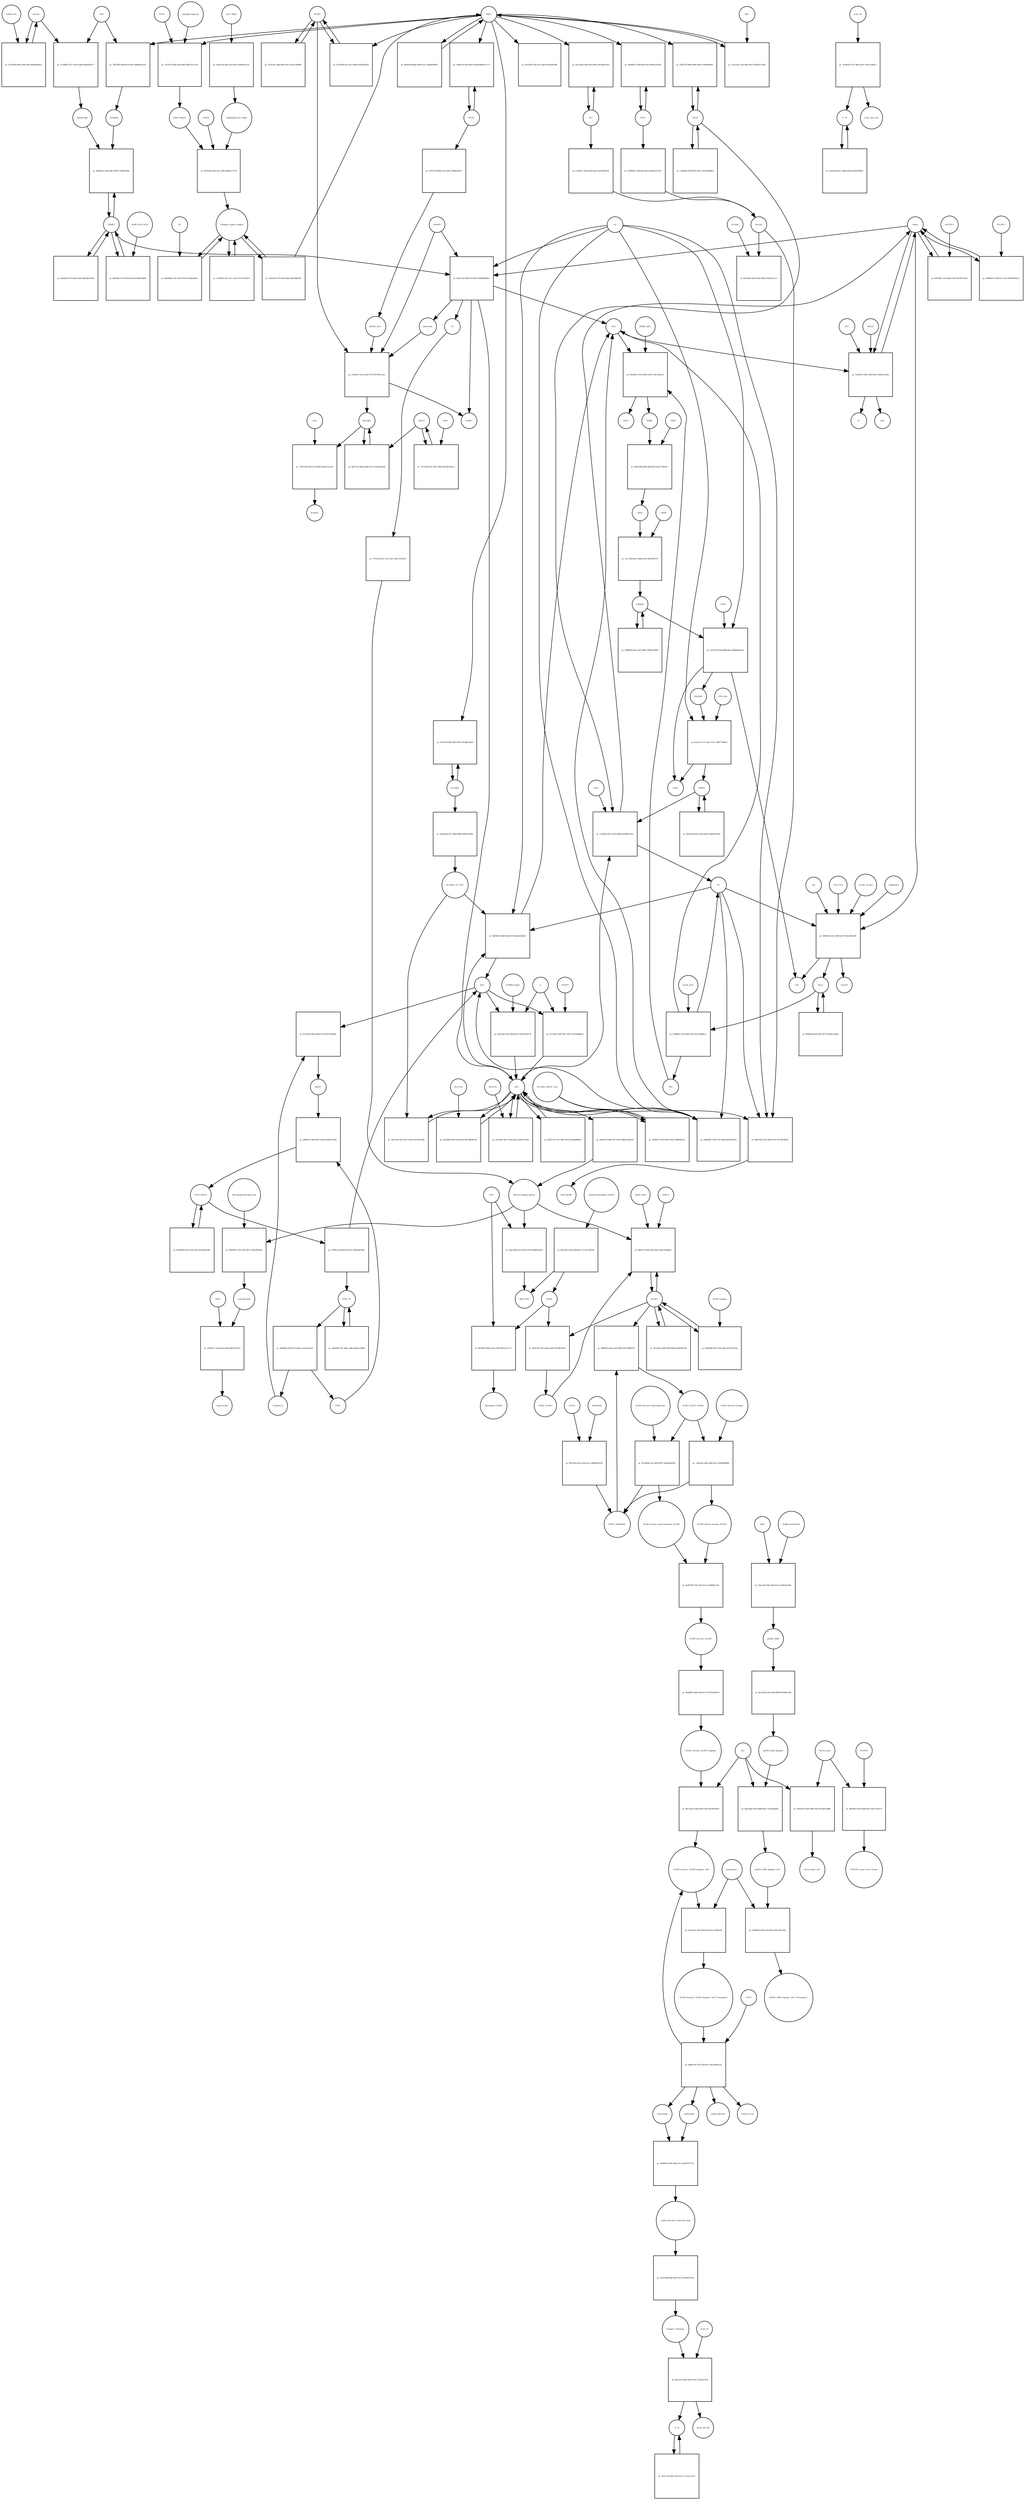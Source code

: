 strict digraph  {
Heme [annotation="urn_miriam_obo.chebi_CHEBI%3A30413", bipartite=0, cls="simple chemical", fontsize=4, label=Heme, shape=circle];
"pr_dfa53132-9266-41a9-8872-fd648bdf6421" [annotation="", bipartite=1, cls=process, fontsize=4, label="pr_dfa53132-9266-41a9-8872-fd648bdf6421", shape=square];
Biliverdin [annotation="urn_miriam_obo.chebi_CHEBI%3A17033", bipartite=0, cls="simple chemical", fontsize=4, label=Biliverdin, shape=circle];
HMOX1 [annotation=urn_miriam_uniprot_P09601, bipartite=0, cls=macromolecule, fontsize=4, label=HMOX1, shape=circle];
O2 [annotation="urn_miriam_obo.chebi_CHEBI%3A15379", bipartite=0, cls="simple chemical", fontsize=4, label=O2, shape=circle];
NADPH [annotation="urn_miriam_obo.chebi_CHEBI%3A16474", bipartite=0, cls="simple chemical", fontsize=4, label=NADPH, shape=circle];
H2O [annotation="urn_miriam_obo.chebi_CHEBI%3A15377", bipartite=0, cls="simple chemical", fontsize=4, label=H2O, shape=circle];
"Fe2+" [annotation="urn_miriam_obo.chebi_CHEBI%3A29033", bipartite=0, cls="simple chemical", fontsize=4, label="Fe2+", shape=circle];
"NADP+" [annotation="urn_miriam_obo.chebi_CHEBI%3A18009", bipartite=0, cls="simple chemical", fontsize=4, label="NADP+", shape=circle];
CO [annotation="urn_miriam_obo.chebi_CHEBI%3A17245", bipartite=0, cls="simple chemical", fontsize=4, label=CO, shape=circle];
"pr_60b7fdfe-e7e4-4bd1-9782-0b37f9125d22" [annotation="", bipartite=1, cls=process, fontsize=4, label="pr_60b7fdfe-e7e4-4bd1-9782-0b37f9125d22", shape=square];
"FLVCR1-2" [annotation=urn_miriam_uniprot_Q9Y5Y0, bipartite=0, cls=macromolecule, fontsize=4, label="FLVCR1-2", shape=circle];
"pr_c8a3afa7-b51a-42ab-9573-05578457ace5" [annotation="", bipartite=1, cls=process, fontsize=4, label="pr_c8a3afa7-b51a-42ab-9573-05578457ace5", shape=square];
Bilirubin [annotation="urn_miriam_obo.chebi_CHEBI%3A16990", bipartite=0, cls="simple chemical", fontsize=4, label=Bilirubin, shape=circle];
BLVRB [annotation=urn_miriam_uniprot_P30043, bipartite=0, cls=macromolecule, fontsize=4, label=BLVRB, shape=circle];
"BLVRA_Zn2+" [annotation="urn_miriam_obo.chebi_CHEBI%3A29805|urn_miriam_uniprot_P53004", bipartite=0, cls=complex, fontsize=4, label="BLVRA_Zn2+", shape=circle];
"pr_0b071232-00ba-40d9-8713-254e36cdd1f6" [annotation="", bipartite=1, cls=process, fontsize=4, label="pr_0b071232-00ba-40d9-8713-254e36cdd1f6", shape=square];
ABCC1 [annotation=urn_miriam_uniprot_P02768, bipartite=0, cls=macromolecule, fontsize=4, label=ABCC1, shape=circle];
"pr_73e877dd-5b14-4116-88f6-aa8a472cca2b" [annotation="", bipartite=1, cls=process, fontsize=4, label="pr_73e877dd-5b14-4116-88f6-aa8a472cca2b", shape=square];
ALB [annotation=urn_miriam_uniprot_P02768, bipartite=0, cls=macromolecule, fontsize=4, label=ALB, shape=circle];
"ALB/BIL" [annotation="urn_miriam_uniprot_P02768|urn_miriam_obo.chebi_CHEBI%3A16990", bipartite=0, cls=complex, fontsize=4, label="ALB/BIL", shape=circle];
NRF2 [annotation="", bipartite=0, cls=macromolecule, fontsize=4, label=NRF2, shape=circle];
"pr_706378f5-845d-4a7e-96cf-45998a224c87" [annotation="", bipartite=1, cls=process, fontsize=4, label="pr_706378f5-845d-4a7e-96cf-45998a224c87", shape=square];
MAF [annotation=urn_miriam_uniprot_O75444, bipartite=0, cls=macromolecule, fontsize=4, label=MAF, shape=circle];
"Nrf2/Maf" [annotation="", bipartite=0, cls=complex, fontsize=4, label="Nrf2/Maf", shape=circle];
"pr_53740462-3377-4333-b1db-63d5e8ed27c7" [annotation="", bipartite=1, cls=process, fontsize=4, label="pr_53740462-3377-4333-b1db-63d5e8ed27c7", shape=square];
BACH1 [annotation=urn_miriam_uniprot_O14867, bipartite=0, cls=macromolecule, fontsize=4, label=BACH1, shape=circle];
"BACH1/Maf" [annotation="", bipartite=0, cls=complex, fontsize=4, label="BACH1/Maf", shape=circle];
"pr_5ac976bb-b0b5-4409-929b-4fdefd6de4e5" [annotation="", bipartite=1, cls=process, fontsize=4, label="pr_5ac976bb-b0b5-4409-929b-4fdefd6de4e5", shape=square];
"miRNA-155" [annotation=urn_miriam_ncbigene_406947, bipartite=0, cls="nucleic acid feature", fontsize=4, label="miRNA-155", shape=circle];
"pr_944844cb-15d4-49bc-99d9-77649fdc3f66" [annotation="", bipartite=1, cls=process, fontsize=4, label="pr_944844cb-15d4-49bc-99d9-77649fdc3f66", shape=square];
PRIN9 [annotation="urn_miriam_obo.chebi_CHEBI%3A15430", bipartite=0, cls="simple chemical", fontsize=4, label=PRIN9, shape=circle];
"pr_cc406182-8a72-4019-809d-4e1fb061331b" [annotation="", bipartite=1, cls=process, fontsize=4, label="pr_cc406182-8a72-4019-809d-4e1fb061331b", shape=square];
FECH [annotation=urn_miriam_uniprot_P22830, bipartite=0, cls=macromolecule, fontsize=4, label=FECH, shape=circle];
"Pb2+" [annotation="urn_miriam_obo.chebi_CHEBI%3A27889", bipartite=0, cls="simple chemical", fontsize=4, label="Pb2+", shape=circle];
"H+" [annotation="urn_miriam_obo.chebi_CHEBI%3A15378", bipartite=0, cls="simple chemical", fontsize=4, label="H+", shape=circle];
"SUCC-CoA" [annotation="urn_miriam_obo.chebi_CHEBI%3A57292", bipartite=0, cls="simple chemical", fontsize=4, label="SUCC-CoA", shape=circle];
"pr_fd6b552b-5cdc-4820-ba74-059a1d6b109c" [annotation="", bipartite=1, cls=process, fontsize=4, label="pr_fd6b552b-5cdc-4820-ba74-059a1d6b109c", shape=square];
dALA [annotation="urn_miriam_obo.chebi_CHEBI%3A356416", bipartite=0, cls="simple chemical", fontsize=4, label=dALA, shape=circle];
ALAS1_ALAS2 [annotation="urn_miriam_uniprot_P13196|urn_miriam_uniprot_P22557", bipartite=0, cls=complex, fontsize=4, label=ALAS1_ALAS2, shape=circle];
Panhematin [annotation="urn_miriam_obo.chebi_CHEBI%3A50385", bipartite=0, cls="simple chemical", fontsize=4, label=Panhematin, shape=circle];
Gly [annotation="urn_miriam_obo.chebi_CHEBI%3A57305", bipartite=0, cls="simple chemical", fontsize=4, label=Gly, shape=circle];
"CoA-SH" [annotation="urn_miriam_obo.chebi_CHEBI%3A15346", bipartite=0, cls="simple chemical", fontsize=4, label="CoA-SH", shape=circle];
CO2 [annotation="urn_miriam_obo.chebi_CHEBI%3A16526", bipartite=0, cls="simple chemical", fontsize=4, label=CO2, shape=circle];
"pr_1af74253-9f6a-4d2d-8df3-d9da7357c326" [annotation="", bipartite=1, cls=process, fontsize=4, label="pr_1af74253-9f6a-4d2d-8df3-d9da7357c326", shape=square];
KEAP1 [annotation=urn_miriam_uniprot_Q14145, bipartite=0, cls=macromolecule, fontsize=4, label=KEAP1, shape=circle];
NRF2_KEAP1 [annotation="urn_miriam_uniprot_Q14145|urn_miriam_uniprot_Q16236", bipartite=0, cls=complex, fontsize=4, label=NRF2_KEAP1, shape=circle];
"Dimethly fumarate" [annotation="urn_miriam_obo.chebi_CHEBI%3A76004", bipartite=0, cls="simple chemical", fontsize=4, label="Dimethly fumarate", shape=circle];
"Ubiquitin Ligase Complex" [annotation="urn_miriam_uniprot_Q14145|urn_miriam_uniprot_Q15843|urn_miriam_uniprot_Q13618|urn_miriam_uniprot_P62877|urn_miriam_uniprot_Q16236|urn_miriam_uniprot_P0CG48|urn_miriam_pubmed_19940261|urn_miriam_interpro_IPR000608", bipartite=0, cls=complex, fontsize=4, label="Ubiquitin Ligase Complex", shape=circle];
"pr_ccf6d325-cd71-42c1-abc6-9775c615927e" [annotation="", bipartite=1, cls=process, fontsize=4, label="pr_ccf6d325-cd71-42c1-abc6-9775c615927e", shape=square];
"pr_014883a5-a3f2-4882-915e-dc67cbd641ce" [annotation="", bipartite=1, cls=process, fontsize=4, label="pr_014883a5-a3f2-4882-915e-dc67cbd641ce", shape=square];
PBG [annotation="urn_miriam_obo.chebi_CHEBI%3A58126", bipartite=0, cls="simple chemical", fontsize=4, label=PBG, shape=circle];
"ALAD_Zn2+" [annotation="urn_miriam_uniprot_P13716|urn_miriam_obo.chebi_CHEBI%3A29105", bipartite=0, cls=complex, fontsize=4, label="ALAD_Zn2+", shape=circle];
"pr_65659ae3-c5e2-4003-8c98-c1fbc358ac3e" [annotation="", bipartite=1, cls=process, fontsize=4, label="pr_65659ae3-c5e2-4003-8c98-c1fbc358ac3e", shape=square];
HMBL [annotation="urn_miriam_obo.chebi_CHEBI%3A57845", bipartite=0, cls="simple chemical", fontsize=4, label=HMBL, shape=circle];
HMBS_DIPY [annotation="urn_miriam_obo.chebi_CHEBI%3A36319|urn_miriam_uniprot_P08397", bipartite=0, cls=complex, fontsize=4, label=HMBS_DIPY, shape=circle];
"NH4+" [annotation="urn_miriam_obo.chebi_CHEBI%3A28938", bipartite=0, cls="simple chemical", fontsize=4, label="NH4+", shape=circle];
"pr_d385a394-dd9a-480d-bef0-a5b7770922a7" [annotation="", bipartite=1, cls=process, fontsize=4, label="pr_d385a394-dd9a-480d-bef0-a5b7770922a7", shape=square];
URO3 [annotation="urn_miriam_obo.chebi_CHEBI%3A15437", bipartite=0, cls="simple chemical", fontsize=4, label=URO3, shape=circle];
UROS [annotation=urn_miriam_uniprot_P10746, bipartite=0, cls=macromolecule, fontsize=4, label=UROS, shape=circle];
"pr_eecc252b-68c1-40bf-ae34-59af2f3d9733" [annotation="", bipartite=1, cls=process, fontsize=4, label="pr_eecc252b-68c1-40bf-ae34-59af2f3d9733", shape=square];
COPRO3 [annotation="urn_miriam_obo.chebi_CHEBI%3A15439", bipartite=0, cls="simple chemical", fontsize=4, label=COPRO3, shape=circle];
UROD [annotation=urn_miriam_uniprot_P06132, bipartite=0, cls=macromolecule, fontsize=4, label=UROD, shape=circle];
"pr_a523237b-485b-489f-a8ca-a6948362ee70" [annotation="", bipartite=1, cls=process, fontsize=4, label="pr_a523237b-485b-489f-a8ca-a6948362ee70", shape=square];
PPGEN9 [annotation="urn_miriam_obo.chebi_CHEBI%3A15435", bipartite=0, cls="simple chemical", fontsize=4, label=PPGEN9, shape=circle];
CPOX [annotation=urn_miriam_uniprot_P36551, bipartite=0, cls=macromolecule, fontsize=4, label=CPOX, shape=circle];
H2O2 [annotation="urn_miriam_obo.chebi_CHEBI%3A16240", bipartite=0, cls="simple chemical", fontsize=4, label=H2O2, shape=circle];
"pr_9ca5ae7f-1713-4ac7-b7cc-5f6f77169dc2" [annotation="", bipartite=1, cls=process, fontsize=4, label="pr_9ca5ae7f-1713-4ac7-b7cc-5f6f77169dc2", shape=square];
PPO_FAD [annotation="urn_miriam_obo.chebi_CHEBI%3A16238|urn_miriam_uniprot_P50336", bipartite=0, cls=complex, fontsize=4, label=PPO_FAD, shape=circle];
"pr_84626c9d-b04e-4a8f-9c52-c5dadb934462" [annotation="", bipartite=1, cls=process, fontsize=4, label="pr_84626c9d-b04e-4a8f-9c52-c5dadb934462", shape=square];
"pr_0f206438-a85f-4d1a-8f37-816d4c5e290a" [annotation="", bipartite=1, cls="uncertain process", fontsize=4, label="pr_0f206438-a85f-4d1a-8f37-816d4c5e290a", shape=square];
"pr_7d090b30-e0a7-4dcf-b881-c9dfb5510684" [annotation="", bipartite=1, cls="uncertain process", fontsize=4, label="pr_7d090b30-e0a7-4dcf-b881-c9dfb5510684", shape=square];
"pr_e6a974a0-62a2-4a23-b992-55eb4274d79a" [annotation="", bipartite=1, cls="uncertain process", fontsize=4, label="pr_e6a974a0-62a2-4a23-b992-55eb4274d79a", shape=square];
"Poly-unsaturated fatty acid" [annotation="urn_miriam_obo.chebi_CHEBI%3A26208", bipartite=0, cls="simple chemical", fontsize=4, label="Poly-unsaturated fatty acid", shape=circle];
"pr_04d39f58-7226-4316-9f67-ca81c804e004" [annotation="", bipartite=1, cls=process, fontsize=4, label="pr_04d39f58-7226-4316-9f67-ca81c804e004", shape=square];
"Lipid Peroxide" [annotation="urn_miriam_obo.chebi_CHEBI%3A61051", bipartite=0, cls="simple chemical", fontsize=4, label="Lipid Peroxide", shape=circle];
"Reactive Oxygen Species" [annotation="urn_miriam_obo.chebi_CHEBI%3A26523", bipartite=0, cls="simple chemical", fontsize=4, label="Reactive Oxygen Species", shape=circle];
"pr_b0b9122d-1422-463f-91d7-0373a915b453" [annotation="", bipartite=1, cls=process, fontsize=4, label="pr_b0b9122d-1422-463f-91d7-0373a915b453", shape=square];
"Fe(3+)O(OH)" [annotation="urn_miriam_obo.chebi_CHEBI%3A78619", bipartite=0, cls="simple chemical", fontsize=4, label="Fe(3+)O(OH)", shape=circle];
Ferritin [annotation=urn_miriam_uniprot_P02794, bipartite=0, cls=complex, fontsize=4, label=Ferritin, shape=circle];
"pr_78a1f18f-cb47-4a51-ae4d-c4cbc059c46b" [annotation="", bipartite=1, cls=process, fontsize=4, label="pr_78a1f18f-cb47-4a51-ae4d-c4cbc059c46b", shape=square];
"SLC40A1_CP_Cu2+" [annotation="urn_miriam_uniprot_P00450|urn_miriam_uniprot_Q9NP59|urn_miriam_obo.chebi_CHEBI%3A29036", bipartite=0, cls=complex, fontsize=4, label="SLC40A1_CP_Cu2+", shape=circle];
"pr_50e0b391-4dbd-44a4-807b-6da3a04afd5e" [annotation="", bipartite=1, cls=process, fontsize=4, label="pr_50e0b391-4dbd-44a4-807b-6da3a04afd5e", shape=square];
"Fe3+" [annotation="urn_miriam_obo.chebi_CHEBI%3A29034", bipartite=0, cls="simple chemical", fontsize=4, label="Fe3+", shape=circle];
SLC40A1 [annotation=urn_miriam_ncbigene_30061, bipartite=0, cls="nucleic acid feature", fontsize=4, label=SLC40A1, shape=circle];
"pr_556193a0-f0d5-4f95-9993-30c86b110fa4" [annotation="", bipartite=1, cls=process, fontsize=4, label="pr_556193a0-f0d5-4f95-9993-30c86b110fa4", shape=square];
FTH1 [annotation=urn_miriam_ncbigene_2495, bipartite=0, cls="nucleic acid feature", fontsize=4, label=FTH1, shape=circle];
"pr_e6d5b835-15fb-4e9b-99c2-ef6dc47603bc" [annotation="", bipartite=1, cls=process, fontsize=4, label="pr_e6d5b835-15fb-4e9b-99c2-ef6dc47603bc", shape=square];
FTL [annotation=urn_miriam_ncbigene_2512, bipartite=0, cls="nucleic acid feature", fontsize=4, label=FTL, shape=circle];
"pr_d1ca10a6-c646-4b2a-893b-56ceb4f530c0" [annotation="", bipartite=1, cls=process, fontsize=4, label="pr_d1ca10a6-c646-4b2a-893b-56ceb4f530c0", shape=square];
"pr_a559fdab-718d-4a22-8833-39e63cbc7543" [annotation="", bipartite=1, cls=process, fontsize=4, label="pr_a559fdab-718d-4a22-8833-39e63cbc7543", shape=square];
"pr_6c256ac7-4eb3-4ee9-aae9-43d736f4e182" [annotation="", bipartite=1, cls=process, fontsize=4, label="pr_6c256ac7-4eb3-4ee9-aae9-43d736f4e182", shape=square];
"pr_c9b73703-9be6-498f-856d-7e19df18b492" [annotation="", bipartite=1, cls=process, fontsize=4, label="pr_c9b73703-9be6-498f-856d-7e19df18b492", shape=square];
"pr_c53b5b4c-f009-4076-8e21-5439c46b8463" [annotation="", bipartite=1, cls=process, fontsize=4, label="pr_c53b5b4c-f009-4076-8e21-5439c46b8463", shape=square];
"pr_53a4d1d0-2176-4a0e-92b7-64bd2b15e616" [annotation="", bipartite=1, cls=process, fontsize=4, label="pr_53a4d1d0-2176-4a0e-92b7-64bd2b15e616", shape=square];
BLVRA [annotation=urn_miriam_ncbigene_644, bipartite=0, cls="nucleic acid feature", fontsize=4, label=BLVRA, shape=circle];
"pr_1b60ee7a-6ac9-4873-916b-fdf68eeca771" [annotation="", bipartite=1, cls=process, fontsize=4, label="pr_1b60ee7a-6ac9-4873-916b-fdf68eeca771", shape=square];
"pr_437a092f-012f-4ac2-b6ff-51d935f24ef4" [annotation="", bipartite=1, cls=process, fontsize=4, label="pr_437a092f-012f-4ac2-b6ff-51d935f24ef4", shape=square];
"pr_7f55c343-126b-49be-81ec-8ce011682f68" [annotation="", bipartite=1, cls=process, fontsize=4, label="pr_7f55c343-126b-49be-81ec-8ce011682f68", shape=square];
"pr_037f37d3-6084-415a-980f-233883584f7e" [annotation="", bipartite=1, cls=process, fontsize=4, label="pr_037f37d3-6084-415a-980f-233883584f7e", shape=square];
"pr_aade028b-3227-4bbd-9f88-226fa0c82595" [annotation="", bipartite=1, cls=process, fontsize=4, label="pr_aade028b-3227-4bbd-9f88-226fa0c82595", shape=square];
"pr_b21d02de-428e-41da-8685-421fdac8cc7e" [annotation="", bipartite=1, cls=process, fontsize=4, label="pr_b21d02de-428e-41da-8685-421fdac8cc7e", shape=square];
NCOA4 [annotation=urn_miriam_uniprot_Q13772, bipartite=0, cls=macromolecule, fontsize=4, label=NCOA4, shape=circle];
"pr_a03c36a1-9814-4b29-ba57-8a3155f16c75" [annotation="", bipartite=1, cls=process, fontsize=4, label="pr_a03c36a1-9814-4b29-ba57-8a3155f16c75", shape=square];
CYBRD1_Heme [annotation="urn_miriam_uniprot_Q53TN4|urn_miriam_obo.chebi_CHEBI%3A30413", bipartite=0, cls=complex, fontsize=4, label=CYBRD1_Heme, shape=circle];
"e-" [annotation="urn_miriam_obo.chebi_CHEBI%3A10545", bipartite=0, cls="simple chemical", fontsize=4, label="e-", shape=circle];
"pr_29c82666-2b03-4c68-aaeb-80c3f8a46c84" [annotation="", bipartite=1, cls=process, fontsize=4, label="pr_29c82666-2b03-4c68-aaeb-80c3f8a46c84", shape=square];
SLC11A2 [annotation=urn_miriam_uniprot_P49281, bipartite=0, cls=macromolecule, fontsize=4, label=SLC11A2, shape=circle];
"pr_2f1d91c1-2c9d-46a4-a0d8-3841f31f34a5" [annotation="", bipartite=1, cls=process, fontsize=4, label="pr_2f1d91c1-2c9d-46a4-a0d8-3841f31f34a5", shape=square];
"Lipid alcohol" [annotation="urn_miriam_obo.chebi_CHEBI%3A24026", bipartite=0, cls="simple chemical", fontsize=4, label="Lipid alcohol", shape=circle];
GPX4 [annotation=urn_miriam_uniprot_P36969, bipartite=0, cls=macromolecule, fontsize=4, label=GPX4, shape=circle];
"pr_60504b12-f119-4f19-ae54-d110d4ae8459" [annotation="", bipartite=1, cls=process, fontsize=4, label="pr_60504b12-f119-4f19-ae54-d110d4ae8459", shape=square];
"SARS-CoV-2 Orf3a" [annotation="urn_miriam_uniprot_P0DTC3|urn_miriam_taxonomy_2697049", bipartite=0, cls=macromolecule, fontsize=4, label="SARS-CoV-2 Orf3a", shape=circle];
"pr_0eb40778-f49d-4977-ba67-88dec035d439" [annotation="", bipartite=1, cls=process, fontsize=4, label="pr_0eb40778-f49d-4977-ba67-88dec035d439", shape=square];
"pr_1f371d58-a927-46c7-9842-0aa34634e5a2" [annotation="", bipartite=1, cls=process, fontsize=4, label="pr_1f371d58-a927-46c7-9842-0aa34634e5a2", shape=square];
Orf9c [annotation=urn_miriam_taxonomy_2697049, bipartite=0, cls=macromolecule, fontsize=4, label=Orf9c, shape=circle];
CUL3_RBX1 [annotation="urn_miriam_uniprot_Q13618|urn_miriam_uniprot_P62877", bipartite=0, cls=complex, fontsize=4, label=CUL3_RBX1, shape=circle];
"pr_aab471a0-ebec-401f-8c81-a0b061ea31fc" [annotation="", bipartite=1, cls=process, fontsize=4, label="pr_aab471a0-ebec-401f-8c81-a0b061ea31fc", shape=square];
"Neddylated CUL3_RBX1" [annotation="urn_miriam_uniprot_Q15843|urn_miriam_uniprot_Q13618|urn_miriam_uniprot_P62877", bipartite=0, cls=complex, fontsize=4, label="Neddylated CUL3_RBX1", shape=circle];
"pr_9cf3cfdf-573f-43e1-abd0-361d4e8c4fbf" [annotation="", bipartite=1, cls=process, fontsize=4, label="pr_9cf3cfdf-573f-43e1-abd0-361d4e8c4fbf", shape=square];
"pr_d2430364-3433-4fc2-aff6-3b9de2377a1f" [annotation="", bipartite=1, cls=process, fontsize=4, label="pr_d2430364-3433-4fc2-aff6-3b9de2377a1f", shape=square];
CAND1 [annotation=urn_miriam_uniprot_Q86VP6, bipartite=0, cls=macromolecule, fontsize=4, label=CAND1, shape=circle];
E2 [annotation=urn_miriam_interpro_IPR000608, bipartite=0, cls=macromolecule, fontsize=4, label=E2, shape=circle];
"pr_4d14b6da-c43c-41ff-9756-a73cddade4ee" [annotation="", bipartite=1, cls=process, fontsize=4, label="pr_4d14b6da-c43c-41ff-9756-a73cddade4ee", shape=square];
"pr_c03c55ac-323e-4647-b4c2-9f6ad8713266" [annotation="", bipartite=1, cls=process, fontsize=4, label="pr_c03c55ac-323e-4647-b4c2-9f6ad8713266", shape=square];
PKC [annotation="urn_miriam_pubmed_12198130|urn_miriam_interpro_IPR012233", bipartite=0, cls=macromolecule, fontsize=4, label=PKC, shape=circle];
"pr_289be40c-5199-4e7c-8c8c-ff492e9042c2" [annotation="", bipartite=1, cls=process, fontsize=4, label="pr_289be40c-5199-4e7c-8c8c-ff492e9042c2", shape=square];
"FLVCR1-1" [annotation=urn_miriam_uniprot_Q9Y5Y0, bipartite=0, cls=macromolecule, fontsize=4, label="FLVCR1-1", shape=circle];
"pr_3c06d17a-2f8c-4560-96a2-54fde52c04e4" [annotation="", bipartite=1, cls=process, fontsize=4, label="pr_3c06d17a-2f8c-4560-96a2-54fde52c04e4", shape=square];
ABCG2 [annotation=urn_miriam_uniprot_Q9UNQ0, bipartite=0, cls="macromolecule multimer", fontsize=4, label=ABCG2, shape=circle];
ATP [annotation="urn_miriam_obo.chebi_CHEBI%3A30616", bipartite=0, cls="simple chemical", fontsize=4, label=ATP, shape=circle];
Pi [annotation="urn_miriam_obo.chebi_CHEBI%3A18367", bipartite=0, cls="simple chemical", fontsize=4, label=Pi, shape=circle];
ADP [annotation="urn_miriam_obo.chebi_CHEBI%3A456216", bipartite=0, cls="simple chemical", fontsize=4, label=ADP, shape=circle];
"pr_23391f27-54c8-4189-b350-a3088fb6e221" [annotation="", bipartite=1, cls=process, fontsize=4, label="pr_23391f27-54c8-4189-b350-a3088fb6e221", shape=square];
"SLC40A1_HEPH_Cu2+" [annotation="urn_miriam_uniprot_Q9BQS7|urn_miriam_uniprot_Q9NP59|urn_miriam_obo.chebi_CHEBI%3A28694", bipartite=0, cls=complex, fontsize=4, label="SLC40A1_HEPH_Cu2+", shape=circle];
"pr_95d66a8f-7104-473a-a28b-ebdfcff42933" [annotation="", bipartite=1, cls=process, fontsize=4, label="pr_95d66a8f-7104-473a-a28b-ebdfcff42933", shape=square];
"pr_91e12801-9dc0-4658-a574-0813749fa481" [annotation="", bipartite=1, cls=process, fontsize=4, label="pr_91e12801-9dc0-4658-a574-0813749fa481", shape=square];
Transferrin [annotation=urn_miriam_uniprot_P02787, bipartite=0, cls=macromolecule, fontsize=4, label=Transferrin, shape=circle];
holoTF [annotation="urn_miriam_uniprot_P02787|urn_miriam_obo.chebi_CHEBI%3A29034", bipartite=0, cls=complex, fontsize=4, label=holoTF, shape=circle];
TFRC [annotation=urn_miriam_uniprot_P02786, bipartite=0, cls="macromolecule multimer", fontsize=4, label=TFRC, shape=circle];
"pr_a9b90ece-9646-4597-b814-b1de0f179260" [annotation="", bipartite=1, cls=process, fontsize=4, label="pr_a9b90ece-9646-4597-b814-b1de0f179260", shape=square];
TFRC_holoTF [annotation="urn_miriam_uniprot_P02787|urn_miriam_obo.chebi_CHEBI%3A29034|urn_miriam_uniprot_P02786", bipartite=0, cls=complex, fontsize=4, label=TFRC_holoTF, shape=circle];
"pr_99a4490a-ba19-47a4-a361-44259da228fc" [annotation="", bipartite=1, cls=process, fontsize=4, label="pr_99a4490a-ba19-47a4-a361-44259da228fc", shape=square];
"pr_27dd5ccd-85bd-4f14-8c45-34b6cd07f40c" [annotation="", bipartite=1, cls=process, fontsize=4, label="pr_27dd5ccd-85bd-4f14-8c45-34b6cd07f40c", shape=square];
TFRC_TF [annotation="urn_miriam_uniprot_P02787|urn_miriam_uniprot_P02786", bipartite=0, cls=complex, fontsize=4, label=TFRC_TF, shape=circle];
"pr_3172a431-b4b7-4417-a911-b7435d08d65c" [annotation="", bipartite=1, cls=process, fontsize=4, label="pr_3172a431-b4b7-4417-a911-b7435d08d65c", shape=square];
STEAP3 [annotation=urn_miriam_uniprot_Q658P3, bipartite=0, cls=macromolecule, fontsize=4, label=STEAP3, shape=circle];
"pr_63e3299c-8f1c-47ab-a20a-a24e6271b53f" [annotation="", bipartite=1, cls=process, fontsize=4, label="pr_63e3299c-8f1c-47ab-a20a-a24e6271b53f", shape=square];
MCOLN1 [annotation=urn_miriam_uniprot_Q9GZU1, bipartite=0, cls=macromolecule, fontsize=4, label=MCOLN1, shape=circle];
"pr_b5827c28-7ce9-4687-9c64-221f0bd6980e" [annotation="", bipartite=1, cls=process, fontsize=4, label="pr_b5827c28-7ce9-4687-9c64-221f0bd6980e", shape=square];
"pr_c89aff06-510c-408c-a0df-e84daa5786bb" [annotation="", bipartite=1, cls=process, fontsize=4, label="pr_c89aff06-510c-408c-a0df-e84daa5786bb", shape=square];
"pr_da0fd265-5940-41c9-b82a-a1cbe3a5c3fe" [annotation="", bipartite=1, cls=process, fontsize=4, label="pr_da0fd265-5940-41c9-b82a-a1cbe3a5c3fe", shape=square];
"pr_c9f532e4-cf75-4be3-98a6-a60339dcfff7" [annotation="", bipartite=1, cls=process, fontsize=4, label="pr_c9f532e4-cf75-4be3-98a6-a60339dcfff7", shape=square];
"Oxidized thioredoxin_TXNIP" [annotation="urn_miriam_uniprot_P10599|urn_miriam_uniprot_Q9H3M7", bipartite=0, cls=complex, fontsize=4, label="Oxidized thioredoxin_TXNIP", shape=circle];
"pr_f81a2b51-fa95-4e6d-bbc2-1cc0e7356529" [annotation="", bipartite=1, cls=process, fontsize=4, label="pr_f81a2b51-fa95-4e6d-bbc2-1cc0e7356529", shape=square];
TXNIP [annotation=urn_miriam_uniprot_Q9H3M7, bipartite=0, cls=macromolecule, fontsize=4, label=TXNIP, shape=circle];
"2xHC-TXN" [annotation=urn_miriam_uniprot_P10599, bipartite=0, cls=macromolecule, fontsize=4, label="2xHC-TXN", shape=circle];
NLRP3 [annotation=urn_miriam_uniprot_Q96P20, bipartite=0, cls=macromolecule, fontsize=4, label=NLRP3, shape=circle];
"pr_d23bbfdb-f22f-4156-b1bb-cf51937d33ab" [annotation="", bipartite=1, cls=process, fontsize=4, label="pr_d23bbfdb-f22f-4156-b1bb-cf51937d33ab", shape=square];
"Nf-KB Complex" [annotation="urn_miriam_uniprot_P19838|urn_miriam_uniprot_Q04206|urn_miriam_uniprot_Q00653", bipartite=0, cls=complex, fontsize=4, label="Nf-KB Complex", shape=circle];
"pr_3a522bcb-5440-4549-8d48-9a2f8f3db746" [annotation="", bipartite=1, cls=process, fontsize=4, label="pr_3a522bcb-5440-4549-8d48-9a2f8f3db746", shape=square];
TXN [annotation=urn_miriam_uniprot_P10599, bipartite=0, cls=macromolecule, fontsize=4, label=TXN, shape=circle];
"pr_ebee106b-3eca-44c4-a78f-47dd6d5921fb" [annotation="", bipartite=1, cls=process, fontsize=4, label="pr_ebee106b-3eca-44c4-a78f-47dd6d5921fb", shape=square];
"pr_db363f30-d85a-416a-9704-99f23cac1cc7" [annotation="", bipartite=1, cls=process, fontsize=4, label="pr_db363f30-d85a-416a-9704-99f23cac1cc7", shape=square];
Thioredoxin_TXNIP [annotation="urn_miriam_uniprot_P10599|urn_miriam_uniprot_Q9H3M7", bipartite=0, cls=complex, fontsize=4, label=Thioredoxin_TXNIP, shape=circle];
HSP90AB1 [annotation=urn_miriam_uniprot_P08238, bipartite=0, cls=macromolecule, fontsize=4, label=HSP90AB1, shape=circle];
"pr_8f5516eb-3a55-4e2e-bca1-5b860f97ac90" [annotation="", bipartite=1, cls=process, fontsize=4, label="pr_8f5516eb-3a55-4e2e-bca1-5b860f97ac90", shape=square];
SUGT1 [annotation=urn_miriam_uniprot_Q9Y2Z0, bipartite=0, cls=macromolecule, fontsize=4, label=SUGT1, shape=circle];
SUGT1_HSP90AB1 [annotation="urn_miriam_uniprot_P08238|urn_miriam_uniprot_Q9Y2Z0", bipartite=0, cls=complex, fontsize=4, label=SUGT1_HSP90AB1, shape=circle];
"pr_9d60821a-88a1-4a29-948f-56c4708d035d" [annotation="", bipartite=1, cls=process, fontsize=4, label="pr_9d60821a-88a1-4a29-948f-56c4708d035d", shape=square];
NLRP3_SUGT1_HSP90 [annotation="urn_miriam_uniprot_P08238|urn_miriam_uniprot_Q96P20|urn_miriam_uniprot_Q9Y2Z0", bipartite=0, cls=complex, fontsize=4, label=NLRP3_SUGT1_HSP90, shape=circle];
"pr_b592c2af-3013-4445-ba40-3f1e66670e33" [annotation="", bipartite=1, cls=process, fontsize=4, label="pr_b592c2af-3013-4445-ba40-3f1e66670e33", shape=square];
TXNIP_NLRP3 [annotation="urn_miriam_uniprot_Q9H3M7|urn_miriam_uniprot_Q96P20", bipartite=0, cls=complex, fontsize=4, label=TXNIP_NLRP3, shape=circle];
"NLRP3 Elicitor Proteins" [annotation="urn_miriam_uniprot_P05067|urn_miriam_uniprot_P09616", bipartite=0, cls=macromolecule, fontsize=4, label="NLRP3 Elicitor Proteins", shape=circle];
"pr_c0a425b1-d4b2-4bd6-b3c3-1495f8b868f6" [annotation="", bipartite=1, cls=process, fontsize=4, label="pr_c0a425b1-d4b2-4bd6-b3c3-1495f8b868f6", shape=square];
"NLRP3 elicitor proteins_NLRP3" [annotation="urn_miriam_uniprot_P09616|urn_miriam_uniprot_P05067|urn_miriam_uniprot_Q96P20", bipartite=0, cls=complex, fontsize=4, label="NLRP3 elicitor proteins_NLRP3", shape=circle];
"NLRP3 Elicitor Small Molecules" [annotation="urn_miriam_obo.chebi_CHEBI%3A46661|urn_miriam_obo.chebi_CHEBI%3A16336|urn_miriam_obo.chebi_CHEBI%3A30563", bipartite=0, cls="simple chemical", fontsize=4, label="NLRP3 Elicitor Small Molecules", shape=circle];
"pr_0ce58298-15cf-4a83-8437-0a2bda2603b2" [annotation="", bipartite=1, cls=process, fontsize=4, label="pr_0ce58298-15cf-4a83-8437-0a2bda2603b2", shape=square];
"NLRP3 elicitor small molecules_NLRP3" [annotation="urn_miriam_obo.chebi_CHEBI%3A46661|urn_miriam_obo.chebi_CHEBI%3A16336|urn_miriam_obo.chebi_CHEBI%3A30563|urn_miriam_uniprot_Q96P20", bipartite=0, cls=complex, fontsize=4, label="NLRP3 elicitor small molecules_NLRP3", shape=circle];
"pr_6a467f4d-7581-47ed-9c32-a24fb9dc07e6" [annotation="", bipartite=1, cls=process, fontsize=4, label="pr_6a467f4d-7581-47ed-9c32-a24fb9dc07e6", shape=square];
"NLRP3 elicitors_NLRP3" [annotation="urn_miriam_uniprot_P05067|urn_miriam_uniprot_P09616|urn_miriam_uniprot_P08238|urn_miriam_uniprot_Q96P20|urn_miriam_uniprot_Q9Y2Z0|urn_miriam_obo.chebi_CHEBI%3A46661|urn_miriam_obo.chebi_CHEBI%3A16336|urn_miriam_obo.chebi_CHEBI%3A30563", bipartite=0, cls=complex, fontsize=4, label="NLRP3 elicitors_NLRP3", shape=circle];
"pr_903d887b-3d42-4b24-bc7d-797b31690073" [annotation="", bipartite=1, cls=process, fontsize=4, label="pr_903d887b-3d42-4b24-bc7d-797b31690073", shape=square];
"NLRP3 elicitors_NLRP3 oligomer" [annotation="urn_miriam_obo.chebi_CHEBI%3A36080", bipartite=0, cls="complex multimer", fontsize=4, label="NLRP3 elicitors_NLRP3 oligomer", shape=circle];
"pr_8bc33e3b-cdab-499e-b76d-55dcd61ff418" [annotation="", bipartite=1, cls=process, fontsize=4, label="pr_8bc33e3b-cdab-499e-b76d-55dcd61ff418", shape=square];
ASC [annotation=urn_miriam_uniprot_Q9ULZ3, bipartite=0, cls=macromolecule, fontsize=4, label=ASC, shape=circle];
"NLRP3 elicitors_NLRP3 oligomer_ASC" [annotation="urn_miriam_uniprot_Q9ULZ3|urn_miriam_obo.chebi_CHEBI%3A36080", bipartite=0, cls="complex multimer", fontsize=4, label="NLRP3 elicitors_NLRP3 oligomer_ASC", shape=circle];
"pr_163abc42-7383-4034-8324-dcce74b02c0f" [annotation="", bipartite=1, cls=process, fontsize=4, label="pr_163abc42-7383-4034-8324-dcce74b02c0f", shape=square];
"proCaspase-1" [annotation=urn_miriam_uniprot_P29466, bipartite=0, cls=macromolecule, fontsize=4, label="proCaspase-1", shape=circle];
"NLRP3 elicitors_NLRP3 oligomer_ASC_Procaspase1" [annotation="urn_miriam_uniprot_P29466|urn_miriam_uniprot_Q9ULZ3", bipartite=0, cls="complex multimer", fontsize=4, label="NLRP3 elicitors_NLRP3 oligomer_ASC_Procaspase1", shape=circle];
"pr_26035c00-ad95-499f-ab56-302a99c248d0" [annotation="", bipartite=1, cls=process, fontsize=4, label="pr_26035c00-ad95-499f-ab56-302a99c248d0", shape=square];
"Pyrin trimer" [annotation=urn_miriam_uniprot_O15553, bipartite=0, cls=complex, fontsize=4, label="Pyrin trimer", shape=circle];
"Pyrin trimer_ASC" [annotation="urn_miriam_uniprot_O15553|urn_miriam_uniprot_Q9ULZ3", bipartite=0, cls=complex, fontsize=4, label="Pyrin trimer_ASC", shape=circle];
"pr_d9e6061f-6e5b-40d5-bf7b-3f973c2fdc7d" [annotation="", bipartite=1, cls=process, fontsize=4, label="pr_d9e6061f-6e5b-40d5-bf7b-3f973c2fdc7d", shape=square];
PSTPIP1 [annotation=urn_miriam_uniprot_O43586, bipartite=0, cls="macromolecule multimer", fontsize=4, label=PSTPIP1, shape=circle];
"PSTPIP1 trimer_Pyrin trimer" [annotation="urn_miriam_uniprot_O15553|urn_miriam_uniprot_O43586", bipartite=0, cls=complex, fontsize=4, label="PSTPIP1 trimer_Pyrin trimer", shape=circle];
"Double Strand DNA" [annotation="urn_miriam_obo.chebi_CHEBI%3A16991", bipartite=0, cls="simple chemical", fontsize=4, label="Double Strand DNA", shape=circle];
"pr_2f2eac9f-7dd2-4a69-bc4c-2eb6e5bc465a" [annotation="", bipartite=1, cls=process, fontsize=4, label="pr_2f2eac9f-7dd2-4a69-bc4c-2eb6e5bc465a", shape=square];
dsDNA_AIM2 [annotation="urn_miriam_obo.chebi_CHEBI%3A16991|urn_miriam_uniprot_O14862", bipartite=0, cls=complex, fontsize=4, label=dsDNA_AIM2, shape=circle];
AIM2 [annotation=urn_miriam_uniprot_O14862, bipartite=0, cls=macromolecule, fontsize=4, label=AIM2, shape=circle];
"pr_0a12f242-5554-44ed-8689-f67d4fda7abf" [annotation="", bipartite=1, cls=process, fontsize=4, label="pr_0a12f242-5554-44ed-8689-f67d4fda7abf", shape=square];
"dsDNA_AIM2 oligomer" [annotation="urn_miriam_obo.chebi_CHEBI%3A36080", bipartite=0, cls=complex, fontsize=4, label="dsDNA_AIM2 oligomer", shape=circle];
"pr_89a258a6-0352-49d8-8d10-710a5364afde" [annotation="", bipartite=1, cls=process, fontsize=4, label="pr_89a258a6-0352-49d8-8d10-710a5364afde", shape=square];
"dsDNA_AIM2 oligomer_ASC" [annotation="urn_miriam_obo.chebi_CHEBI%3A36080|urn_miriam_uniprot_Q9ULZ3", bipartite=0, cls=complex, fontsize=4, label="dsDNA_AIM2 oligomer_ASC", shape=circle];
"pr_2394d97d-4e02-4ef2-b4eb-8541126c7db3" [annotation="", bipartite=1, cls=process, fontsize=4, label="pr_2394d97d-4e02-4ef2-b4eb-8541126c7db3", shape=square];
"dsDNA_AIM2 oligomer_ASC_Procaspase-1" [annotation="", bipartite=0, cls=complex, fontsize=4, label="dsDNA_AIM2 oligomer_ASC_Procaspase-1", shape=circle];
"pr_ab490736-35f3-47b8-9e1c-49c38028ecb2" [annotation="", bipartite=1, cls=process, fontsize=4, label="pr_ab490736-35f3-47b8-9e1c-49c38028ecb2", shape=square];
"CASP1(p20)" [annotation=urn_miriam_uniprot_P29466, bipartite=0, cls=macromolecule, fontsize=4, label="CASP1(p20)", shape=circle];
CTSG [annotation=urn_miriam_uniprot_P08311, bipartite=0, cls=macromolecule, fontsize=4, label=CTSG, shape=circle];
"CASP1(298-316)" [annotation=urn_miriam_uniprot_P29466, bipartite=0, cls=macromolecule, fontsize=4, label="CASP1(298-316)", shape=circle];
"CASP1(1-119)" [annotation=urn_miriam_uniprot_P29466, bipartite=0, cls=macromolecule, fontsize=4, label="CASP1(1-119)", shape=circle];
"CASP1(p10)" [annotation=urn_miriam_uniprot_P29466, bipartite=0, cls=macromolecule, fontsize=4, label="CASP1(p10)", shape=circle];
"pr_ec84fb53-e665-48ab-a2cc-0a1631977a16" [annotation="", bipartite=1, cls=process, fontsize=4, label="pr_ec84fb53-e665-48ab-a2cc-0a1631977a16", shape=square];
"CASP1(120-197)_CASP1(317-404)" [annotation=urn_miriam_uniprot_P29466, bipartite=0, cls=complex, fontsize=4, label="CASP1(120-197)_CASP1(317-404)", shape=circle];
"pr_c925150b-e89d-42b5-9e7e-2e49e87af73b" [annotation="", bipartite=1, cls=process, fontsize=4, label="pr_c925150b-e89d-42b5-9e7e-2e49e87af73b", shape=square];
"Caspase-1 Tetramer" [annotation=urn_miriam_uniprot_P29466, bipartite=0, cls="complex multimer", fontsize=4, label="Caspase-1 Tetramer", shape=circle];
"proIL-1B" [annotation=urn_miriam_uniprot_P01584, bipartite=0, cls=macromolecule, fontsize=4, label="proIL-1B", shape=circle];
"pr_7b1d9165-073c-4b65-ae65-792e2c5db227" [annotation="", bipartite=1, cls=process, fontsize=4, label="pr_7b1d9165-073c-4b65-ae65-792e2c5db227", shape=square];
"IL-1B" [annotation=urn_miriam_uniprot_P01584, bipartite=0, cls=macromolecule, fontsize=4, label="IL-1B", shape=circle];
"proIL-1B(1-116)" [annotation=urn_miriam_uniprot_P01584, bipartite=0, cls=macromolecule, fontsize=4, label="proIL-1B(1-116)", shape=circle];
"pr_b35d135d-9ac1-4bfd-aa0b-e92569786a00" [annotation="", bipartite=1, cls="omitted process", fontsize=4, label="pr_b35d135d-9ac1-4bfd-aa0b-e92569786a00", shape=square];
"pr_fd0f1347-dd5b-4361-b2e3-eda974b2bb43" [annotation="", bipartite=1, cls=process, fontsize=4, label="pr_fd0f1347-dd5b-4361-b2e3-eda974b2bb43", shape=square];
"SARS E" [annotation=urn_miriam_uniprot_P59637, bipartite=0, cls=macromolecule, fontsize=4, label="SARS E", shape=circle];
"SARS Orf3a" [annotation=urn_miriam_uniprot_P59632, bipartite=0, cls=macromolecule, fontsize=4, label="SARS Orf3a", shape=circle];
"proIL-18" [annotation=urn_miriam_uniprot_Q14116, bipartite=0, cls=macromolecule, fontsize=4, label="proIL-18", shape=circle];
"pr_fb67e510-843a-4f59-a545-c754cf21e769" [annotation="", bipartite=1, cls=process, fontsize=4, label="pr_fb67e510-843a-4f59-a545-c754cf21e769", shape=square];
"IL-18" [annotation=urn_miriam_uniprot_Q14116, bipartite=0, cls=macromolecule, fontsize=4, label="IL-18", shape=circle];
"proIL-18(1-36)" [annotation=urn_miriam_uniprot_Q14116, bipartite=0, cls=macromolecule, fontsize=4, label="proIL-18(1-36)", shape=circle];
"pr_5e47c219-e887-4a35-a1cf-ac119cca7d72" [annotation="", bipartite=1, cls="omitted process", fontsize=4, label="pr_5e47c219-e887-4a35-a1cf-ac119cca7d72", shape=square];
"pr_271f121b-bc3c-4c21-b4cc-84e157a4221f" [annotation="", bipartite=1, cls=process, fontsize=4, label="pr_271f121b-bc3c-4c21-b4cc-84e157a4221f", shape=square];
Heme -> "pr_dfa53132-9266-41a9-8872-fd648bdf6421"  [annotation="", interaction_type=consumption];
Heme -> "pr_60b7fdfe-e7e4-4bd1-9782-0b37f9125d22"  [annotation="", interaction_type=consumption];
Heme -> "pr_fd6b552b-5cdc-4820-ba74-059a1d6b109c"  [annotation=urn_miriam_pubmed_25446301, interaction_type=inhibition];
Heme -> "pr_289be40c-5199-4e7c-8c8c-ff492e9042c2"  [annotation="", interaction_type=consumption];
Heme -> "pr_3c06d17a-2f8c-4560-96a2-54fde52c04e4"  [annotation="", interaction_type=consumption];
"pr_dfa53132-9266-41a9-8872-fd648bdf6421" -> Biliverdin  [annotation="", interaction_type=production];
"pr_dfa53132-9266-41a9-8872-fd648bdf6421" -> H2O  [annotation="", interaction_type=production];
"pr_dfa53132-9266-41a9-8872-fd648bdf6421" -> "Fe2+"  [annotation="", interaction_type=production];
"pr_dfa53132-9266-41a9-8872-fd648bdf6421" -> "NADP+"  [annotation="", interaction_type=production];
"pr_dfa53132-9266-41a9-8872-fd648bdf6421" -> CO  [annotation="", interaction_type=production];
Biliverdin -> "pr_c8a3afa7-b51a-42ab-9573-05578457ace5"  [annotation="", interaction_type=consumption];
HMOX1 -> "pr_dfa53132-9266-41a9-8872-fd648bdf6421"  [annotation="", interaction_type=catalysis];
HMOX1 -> "pr_944844cb-15d4-49bc-99d9-77649fdc3f66"  [annotation="", interaction_type=consumption];
HMOX1 -> "pr_53a4d1d0-2176-4a0e-92b7-64bd2b15e616"  [annotation="", interaction_type=consumption];
HMOX1 -> "pr_60504b12-f119-4f19-ae54-d110d4ae8459"  [annotation="", interaction_type=consumption];
O2 -> "pr_dfa53132-9266-41a9-8872-fd648bdf6421"  [annotation="", interaction_type=consumption];
O2 -> "pr_a523237b-485b-489f-a8ca-a6948362ee70"  [annotation="", interaction_type=consumption];
O2 -> "pr_9ca5ae7f-1713-4ac7-b7cc-5f6f77169dc2"  [annotation="", interaction_type=consumption];
O2 -> "pr_b0b9122d-1422-463f-91d7-0373a915b453"  [annotation="", interaction_type=consumption];
O2 -> "pr_50e0b391-4dbd-44a4-807b-6da3a04afd5e"  [annotation="", interaction_type=consumption];
O2 -> "pr_95d66a8f-7104-473a-a28b-ebdfcff42933"  [annotation="", interaction_type=consumption];
NADPH -> "pr_dfa53132-9266-41a9-8872-fd648bdf6421"  [annotation="", interaction_type=consumption];
NADPH -> "pr_c8a3afa7-b51a-42ab-9573-05578457ace5"  [annotation="", interaction_type=consumption];
H2O -> "pr_65659ae3-c5e2-4003-8c98-c1fbc358ac3e"  [annotation="", interaction_type=consumption];
H2O -> "pr_3c06d17a-2f8c-4560-96a2-54fde52c04e4"  [annotation="", interaction_type=consumption];
"Fe2+" -> "pr_cc406182-8a72-4019-809d-4e1fb061331b"  [annotation="", interaction_type=consumption];
"Fe2+" -> "pr_b0b9122d-1422-463f-91d7-0373a915b453"  [annotation="", interaction_type=consumption];
"Fe2+" -> "pr_78a1f18f-cb47-4a51-ae4d-c4cbc059c46b"  [annotation="", interaction_type=consumption];
"Fe2+" -> "pr_50e0b391-4dbd-44a4-807b-6da3a04afd5e"  [annotation="", interaction_type=consumption];
"Fe2+" -> "pr_29c82666-2b03-4c68-aaeb-80c3f8a46c84"  [annotation="", interaction_type=consumption];
"Fe2+" -> "pr_0eb40778-f49d-4977-ba67-88dec035d439"  [annotation="urn_miriam_pubmed_26794443|urn_miriam_pubmed_30692038", interaction_type=catalysis];
"Fe2+" -> "pr_23391f27-54c8-4189-b350-a3088fb6e221"  [annotation="", interaction_type=consumption];
"Fe2+" -> "pr_95d66a8f-7104-473a-a28b-ebdfcff42933"  [annotation="", interaction_type=consumption];
"Fe2+" -> "pr_63e3299c-8f1c-47ab-a20a-a24e6271b53f"  [annotation="", interaction_type=consumption];
"Fe2+" -> "pr_b5827c28-7ce9-4687-9c64-221f0bd6980e"  [annotation="", interaction_type=consumption];
CO -> "pr_271f121b-bc3c-4c21-b4cc-84e157a4221f"  [annotation="urn_miriam_pubmed_28356568|urn_miriam_pubmed_25770182", interaction_type=inhibition];
"pr_60b7fdfe-e7e4-4bd1-9782-0b37f9125d22" -> Heme  [annotation="", interaction_type=production];
"FLVCR1-2" -> "pr_60b7fdfe-e7e4-4bd1-9782-0b37f9125d22"  [annotation="", interaction_type=catalysis];
"pr_c8a3afa7-b51a-42ab-9573-05578457ace5" -> Bilirubin  [annotation="", interaction_type=production];
"pr_c8a3afa7-b51a-42ab-9573-05578457ace5" -> "NADP+"  [annotation="", interaction_type=production];
Bilirubin -> "pr_0b071232-00ba-40d9-8713-254e36cdd1f6"  [annotation="", interaction_type=consumption];
Bilirubin -> "pr_73e877dd-5b14-4116-88f6-aa8a472cca2b"  [annotation="", interaction_type=consumption];
BLVRB -> "pr_c8a3afa7-b51a-42ab-9573-05578457ace5"  [annotation="", interaction_type=catalysis];
BLVRB -> "pr_437a092f-012f-4ac2-b6ff-51d935f24ef4"  [annotation="", interaction_type=consumption];
BLVRB -> "pr_7f55c343-126b-49be-81ec-8ce011682f68"  [annotation="", interaction_type=consumption];
"BLVRA_Zn2+" -> "pr_c8a3afa7-b51a-42ab-9573-05578457ace5"  [annotation="", interaction_type=catalysis];
"pr_0b071232-00ba-40d9-8713-254e36cdd1f6" -> Bilirubin  [annotation="", interaction_type=production];
ABCC1 -> "pr_0b071232-00ba-40d9-8713-254e36cdd1f6"  [annotation="", interaction_type=catalysis];
ABCC1 -> "pr_1f371d58-a927-46c7-9842-0aa34634e5a2"  [annotation="", interaction_type=consumption];
"pr_73e877dd-5b14-4116-88f6-aa8a472cca2b" -> "ALB/BIL"  [annotation="", interaction_type=production];
ALB -> "pr_73e877dd-5b14-4116-88f6-aa8a472cca2b"  [annotation="", interaction_type=consumption];
NRF2 -> "pr_706378f5-845d-4a7e-96cf-45998a224c87"  [annotation="", interaction_type=consumption];
NRF2 -> "pr_1af74253-9f6a-4d2d-8df3-d9da7357c326"  [annotation="", interaction_type=consumption];
NRF2 -> "pr_84626c9d-b04e-4a8f-9c52-c5dadb934462"  [annotation="", interaction_type=consumption];
NRF2 -> "pr_556193a0-f0d5-4f95-9993-30c86b110fa4"  [annotation=urn_miriam_pubmed_30692038, interaction_type=catalysis];
NRF2 -> "pr_e6d5b835-15fb-4e9b-99c2-ef6dc47603bc"  [annotation=urn_miriam_pubmed_30692038, interaction_type=catalysis];
NRF2 -> "pr_d1ca10a6-c646-4b2a-893b-56ceb4f530c0"  [annotation=urn_miriam_pubmed_30692038, interaction_type=catalysis];
NRF2 -> "pr_c9b73703-9be6-498f-856d-7e19df18b492"  [annotation="urn_miriam_pubmed_30692038|urn_miriam_pubmed_23766848", interaction_type=catalysis];
NRF2 -> "pr_1b60ee7a-6ac9-4873-916b-fdf68eeca771"  [annotation=urn_miriam_pubmed_30692038, interaction_type=catalysis];
NRF2 -> "pr_437a092f-012f-4ac2-b6ff-51d935f24ef4"  [annotation=urn_miriam_pubmed_30692038, interaction_type=catalysis];
NRF2 -> "pr_9cf3cfdf-573f-43e1-abd0-361d4e8c4fbf"  [annotation="", interaction_type=consumption];
NRF2 -> "pr_c03c55ac-323e-4647-b4c2-9f6ad8713266"  [annotation="", interaction_type=consumption];
"pr_706378f5-845d-4a7e-96cf-45998a224c87" -> "Nrf2/Maf"  [annotation="", interaction_type=production];
MAF -> "pr_706378f5-845d-4a7e-96cf-45998a224c87"  [annotation="", interaction_type=consumption];
MAF -> "pr_53740462-3377-4333-b1db-63d5e8ed27c7"  [annotation="", interaction_type=consumption];
"Nrf2/Maf" -> "pr_944844cb-15d4-49bc-99d9-77649fdc3f66"  [annotation="urn_miriam_pubmed_10473555|urn_miriam_pubmed_31827672|urn_miriam_pubmed_30692038|urn_miriam_pubmed_29717933", interaction_type=catalysis];
"pr_53740462-3377-4333-b1db-63d5e8ed27c7" -> "BACH1/Maf"  [annotation="", interaction_type=production];
BACH1 -> "pr_53740462-3377-4333-b1db-63d5e8ed27c7"  [annotation="", interaction_type=consumption];
BACH1 -> "pr_5ac976bb-b0b5-4409-929b-4fdefd6de4e5"  [annotation="", interaction_type=consumption];
"BACH1/Maf" -> "pr_944844cb-15d4-49bc-99d9-77649fdc3f66"  [annotation="urn_miriam_pubmed_10473555|urn_miriam_pubmed_31827672|urn_miriam_pubmed_30692038|urn_miriam_pubmed_29717933", interaction_type=inhibition];
"pr_5ac976bb-b0b5-4409-929b-4fdefd6de4e5" -> BACH1  [annotation="", interaction_type=production];
"miRNA-155" -> "pr_5ac976bb-b0b5-4409-929b-4fdefd6de4e5"  [annotation="urn_miriam_pubmed_28082120|urn_miriam_pubmed_21982894", interaction_type=inhibition];
"pr_944844cb-15d4-49bc-99d9-77649fdc3f66" -> HMOX1  [annotation="", interaction_type=production];
PRIN9 -> "pr_cc406182-8a72-4019-809d-4e1fb061331b"  [annotation="", interaction_type=consumption];
PRIN9 -> "pr_e6a974a0-62a2-4a23-b992-55eb4274d79a"  [annotation="", interaction_type=consumption];
"pr_cc406182-8a72-4019-809d-4e1fb061331b" -> Heme  [annotation="", interaction_type=production];
"pr_cc406182-8a72-4019-809d-4e1fb061331b" -> "H+"  [annotation="", interaction_type=production];
FECH -> "pr_cc406182-8a72-4019-809d-4e1fb061331b"  [annotation="", interaction_type=catalysis];
FECH -> "pr_c9b73703-9be6-498f-856d-7e19df18b492"  [annotation="", interaction_type=consumption];
FECH -> "pr_c53b5b4c-f009-4076-8e21-5439c46b8463"  [annotation="", interaction_type=consumption];
"Pb2+" -> "pr_cc406182-8a72-4019-809d-4e1fb061331b"  [annotation="", interaction_type=inhibition];
"H+" -> "pr_fd6b552b-5cdc-4820-ba74-059a1d6b109c"  [annotation="", interaction_type=consumption];
"H+" -> "pr_b0b9122d-1422-463f-91d7-0373a915b453"  [annotation="", interaction_type=consumption];
"H+" -> "pr_50e0b391-4dbd-44a4-807b-6da3a04afd5e"  [annotation="", interaction_type=consumption];
"H+" -> "pr_95d66a8f-7104-473a-a28b-ebdfcff42933"  [annotation="", interaction_type=consumption];
"SUCC-CoA" -> "pr_fd6b552b-5cdc-4820-ba74-059a1d6b109c"  [annotation="", interaction_type=consumption];
"pr_fd6b552b-5cdc-4820-ba74-059a1d6b109c" -> dALA  [annotation="", interaction_type=production];
"pr_fd6b552b-5cdc-4820-ba74-059a1d6b109c" -> "CoA-SH"  [annotation="", interaction_type=production];
"pr_fd6b552b-5cdc-4820-ba74-059a1d6b109c" -> CO2  [annotation="", interaction_type=production];
dALA -> "pr_014883a5-a3f2-4882-915e-dc67cbd641ce"  [annotation="", interaction_type=consumption];
dALA -> "pr_0f206438-a85f-4d1a-8f37-816d4c5e290a"  [annotation="", interaction_type=consumption];
ALAS1_ALAS2 -> "pr_fd6b552b-5cdc-4820-ba74-059a1d6b109c"  [annotation=urn_miriam_pubmed_25446301, interaction_type=catalysis];
Panhematin -> "pr_fd6b552b-5cdc-4820-ba74-059a1d6b109c"  [annotation=urn_miriam_pubmed_25446301, interaction_type=inhibition];
Gly -> "pr_fd6b552b-5cdc-4820-ba74-059a1d6b109c"  [annotation="", interaction_type=consumption];
"pr_1af74253-9f6a-4d2d-8df3-d9da7357c326" -> NRF2_KEAP1  [annotation="", interaction_type=production];
KEAP1 -> "pr_1af74253-9f6a-4d2d-8df3-d9da7357c326"  [annotation="", interaction_type=consumption];
NRF2_KEAP1 -> "pr_d2430364-3433-4fc2-aff6-3b9de2377a1f"  [annotation="", interaction_type=consumption];
"Dimethly fumarate" -> "pr_1af74253-9f6a-4d2d-8df3-d9da7357c326"  [annotation="urn_miriam_pubmed_15282312|urn_miriam_pubmed_20486766|urn_miriam_pubmed_31692987|urn_miriam_pubmed_15572695|urn_miriam_pubmed_32132672", interaction_type=inhibition];
"Ubiquitin Ligase Complex" -> "pr_ccf6d325-cd71-42c1-abc6-9775c615927e"  [annotation="", interaction_type=consumption];
"Ubiquitin Ligase Complex" -> "pr_4d14b6da-c43c-41ff-9756-a73cddade4ee"  [annotation="", interaction_type=consumption];
"Ubiquitin Ligase Complex" -> "pr_c9f532e4-cf75-4be3-98a6-a60339dcfff7"  [annotation="", interaction_type=consumption];
"pr_ccf6d325-cd71-42c1-abc6-9775c615927e" -> "Ubiquitin Ligase Complex"  [annotation="", interaction_type=production];
"pr_014883a5-a3f2-4882-915e-dc67cbd641ce" -> PBG  [annotation="", interaction_type=production];
"pr_014883a5-a3f2-4882-915e-dc67cbd641ce" -> "H+"  [annotation="", interaction_type=production];
"pr_014883a5-a3f2-4882-915e-dc67cbd641ce" -> H2O  [annotation="", interaction_type=production];
PBG -> "pr_65659ae3-c5e2-4003-8c98-c1fbc358ac3e"  [annotation="", interaction_type=consumption];
"ALAD_Zn2+" -> "pr_014883a5-a3f2-4882-915e-dc67cbd641ce"  [annotation="", interaction_type=catalysis];
"pr_65659ae3-c5e2-4003-8c98-c1fbc358ac3e" -> HMBL  [annotation="", interaction_type=production];
"pr_65659ae3-c5e2-4003-8c98-c1fbc358ac3e" -> "NH4+"  [annotation="", interaction_type=production];
HMBL -> "pr_d385a394-dd9a-480d-bef0-a5b7770922a7"  [annotation="", interaction_type=consumption];
HMBS_DIPY -> "pr_65659ae3-c5e2-4003-8c98-c1fbc358ac3e"  [annotation="", interaction_type=catalysis];
"pr_d385a394-dd9a-480d-bef0-a5b7770922a7" -> URO3  [annotation="", interaction_type=production];
URO3 -> "pr_eecc252b-68c1-40bf-ae34-59af2f3d9733"  [annotation="", interaction_type=consumption];
UROS -> "pr_d385a394-dd9a-480d-bef0-a5b7770922a7"  [annotation="", interaction_type=catalysis];
"pr_eecc252b-68c1-40bf-ae34-59af2f3d9733" -> COPRO3  [annotation="", interaction_type=production];
COPRO3 -> "pr_a523237b-485b-489f-a8ca-a6948362ee70"  [annotation="", interaction_type=consumption];
COPRO3 -> "pr_7d090b30-e0a7-4dcf-b881-c9dfb5510684"  [annotation="", interaction_type=consumption];
UROD -> "pr_eecc252b-68c1-40bf-ae34-59af2f3d9733"  [annotation="", interaction_type=catalysis];
"pr_a523237b-485b-489f-a8ca-a6948362ee70" -> PPGEN9  [annotation="", interaction_type=production];
"pr_a523237b-485b-489f-a8ca-a6948362ee70" -> CO2  [annotation="", interaction_type=production];
"pr_a523237b-485b-489f-a8ca-a6948362ee70" -> H2O2  [annotation="", interaction_type=production];
PPGEN9 -> "pr_9ca5ae7f-1713-4ac7-b7cc-5f6f77169dc2"  [annotation="", interaction_type=consumption];
CPOX -> "pr_a523237b-485b-489f-a8ca-a6948362ee70"  [annotation="", interaction_type=catalysis];
"pr_9ca5ae7f-1713-4ac7-b7cc-5f6f77169dc2" -> PRIN9  [annotation="", interaction_type=production];
"pr_9ca5ae7f-1713-4ac7-b7cc-5f6f77169dc2" -> H2O2  [annotation="", interaction_type=production];
PPO_FAD -> "pr_9ca5ae7f-1713-4ac7-b7cc-5f6f77169dc2"  [annotation="", interaction_type=catalysis];
"pr_84626c9d-b04e-4a8f-9c52-c5dadb934462" -> NRF2  [annotation="", interaction_type=production];
"pr_0f206438-a85f-4d1a-8f37-816d4c5e290a" -> dALA  [annotation="", interaction_type=production];
"pr_7d090b30-e0a7-4dcf-b881-c9dfb5510684" -> COPRO3  [annotation="", interaction_type=production];
"pr_e6a974a0-62a2-4a23-b992-55eb4274d79a" -> PRIN9  [annotation="", interaction_type=production];
"Poly-unsaturated fatty acid" -> "pr_04d39f58-7226-4316-9f67-ca81c804e004"  [annotation="", interaction_type=consumption];
"pr_04d39f58-7226-4316-9f67-ca81c804e004" -> "Lipid Peroxide"  [annotation="", interaction_type=production];
"Lipid Peroxide" -> "pr_2f1d91c1-2c9d-46a4-a0d8-3841f31f34a5"  [annotation="", interaction_type=consumption];
"Reactive Oxygen Species" -> "pr_04d39f58-7226-4316-9f67-ca81c804e004"  [annotation="urn_miriam_pubmed_26794443|urn_miriam_pubmed_30692038", interaction_type=catalysis];
"Reactive Oxygen Species" -> "pr_ebee106b-3eca-44c4-a78f-47dd6d5921fb"  [annotation="", interaction_type="necessary stimulation"];
"Reactive Oxygen Species" -> "pr_fd0f1347-dd5b-4361-b2e3-eda974b2bb43"  [annotation="urn_miriam_pubmed_29789363|urn_miriam_pubmed_26331680", interaction_type="necessary stimulation"];
"pr_b0b9122d-1422-463f-91d7-0373a915b453" -> "Fe(3+)O(OH)"  [annotation="", interaction_type=production];
Ferritin -> "pr_b0b9122d-1422-463f-91d7-0373a915b453"  [annotation="", interaction_type=catalysis];
Ferritin -> "pr_b21d02de-428e-41da-8685-421fdac8cc7e"  [annotation="", interaction_type=consumption];
"pr_78a1f18f-cb47-4a51-ae4d-c4cbc059c46b" -> "Fe2+"  [annotation="", interaction_type=production];
"SLC40A1_CP_Cu2+" -> "pr_78a1f18f-cb47-4a51-ae4d-c4cbc059c46b"  [annotation="", interaction_type=catalysis];
"SLC40A1_CP_Cu2+" -> "pr_50e0b391-4dbd-44a4-807b-6da3a04afd5e"  [annotation="", interaction_type=catalysis];
"pr_50e0b391-4dbd-44a4-807b-6da3a04afd5e" -> "Fe3+"  [annotation="", interaction_type=production];
"pr_50e0b391-4dbd-44a4-807b-6da3a04afd5e" -> H2O  [annotation="", interaction_type=production];
"Fe3+" -> "pr_a03c36a1-9814-4b29-ba57-8a3155f16c75"  [annotation="", interaction_type=consumption];
"Fe3+" -> "pr_91e12801-9dc0-4658-a574-0813749fa481"  [annotation="", interaction_type=consumption];
"Fe3+" -> "pr_3172a431-b4b7-4417-a911-b7435d08d65c"  [annotation="", interaction_type=consumption];
SLC40A1 -> "pr_556193a0-f0d5-4f95-9993-30c86b110fa4"  [annotation="", interaction_type=consumption];
SLC40A1 -> "pr_aade028b-3227-4bbd-9f88-226fa0c82595"  [annotation="", interaction_type=consumption];
"pr_556193a0-f0d5-4f95-9993-30c86b110fa4" -> SLC40A1  [annotation="", interaction_type=production];
FTH1 -> "pr_e6d5b835-15fb-4e9b-99c2-ef6dc47603bc"  [annotation="", interaction_type=consumption];
FTH1 -> "pr_a559fdab-718d-4a22-8833-39e63cbc7543"  [annotation="", interaction_type=consumption];
"pr_e6d5b835-15fb-4e9b-99c2-ef6dc47603bc" -> FTH1  [annotation="", interaction_type=production];
FTL -> "pr_d1ca10a6-c646-4b2a-893b-56ceb4f530c0"  [annotation="", interaction_type=consumption];
FTL -> "pr_6c256ac7-4eb3-4ee9-aae9-43d736f4e182"  [annotation="", interaction_type=consumption];
"pr_d1ca10a6-c646-4b2a-893b-56ceb4f530c0" -> FTL  [annotation="", interaction_type=production];
"pr_a559fdab-718d-4a22-8833-39e63cbc7543" -> Ferritin  [annotation="", interaction_type=production];
"pr_6c256ac7-4eb3-4ee9-aae9-43d736f4e182" -> Ferritin  [annotation="", interaction_type=production];
"pr_c9b73703-9be6-498f-856d-7e19df18b492" -> FECH  [annotation="", interaction_type=production];
"pr_c53b5b4c-f009-4076-8e21-5439c46b8463" -> FECH  [annotation="", interaction_type=production];
"pr_53a4d1d0-2176-4a0e-92b7-64bd2b15e616" -> HMOX1  [annotation="", interaction_type=production];
BLVRA -> "pr_1b60ee7a-6ac9-4873-916b-fdf68eeca771"  [annotation="", interaction_type=consumption];
BLVRA -> "pr_037f37d3-6084-415a-980f-233883584f7e"  [annotation="", interaction_type=consumption];
"pr_1b60ee7a-6ac9-4873-916b-fdf68eeca771" -> BLVRA  [annotation="", interaction_type=production];
"pr_437a092f-012f-4ac2-b6ff-51d935f24ef4" -> BLVRB  [annotation="", interaction_type=production];
"pr_7f55c343-126b-49be-81ec-8ce011682f68" -> BLVRB  [annotation="", interaction_type=production];
"pr_037f37d3-6084-415a-980f-233883584f7e" -> "BLVRA_Zn2+"  [annotation="", interaction_type=production];
"pr_aade028b-3227-4bbd-9f88-226fa0c82595" -> "SLC40A1_CP_Cu2+"  [annotation="", interaction_type=production];
NCOA4 -> "pr_b21d02de-428e-41da-8685-421fdac8cc7e"  [annotation=urn_miriam_pubmed_30692038, interaction_type=catalysis];
"pr_a03c36a1-9814-4b29-ba57-8a3155f16c75" -> "Fe2+"  [annotation="", interaction_type=production];
CYBRD1_Heme -> "pr_a03c36a1-9814-4b29-ba57-8a3155f16c75"  [annotation="", interaction_type=catalysis];
"e-" -> "pr_a03c36a1-9814-4b29-ba57-8a3155f16c75"  [annotation="", interaction_type=consumption];
"e-" -> "pr_3172a431-b4b7-4417-a911-b7435d08d65c"  [annotation="", interaction_type=consumption];
"pr_29c82666-2b03-4c68-aaeb-80c3f8a46c84" -> "Fe2+"  [annotation="", interaction_type=production];
SLC11A2 -> "pr_29c82666-2b03-4c68-aaeb-80c3f8a46c84"  [annotation="", interaction_type=catalysis];
"pr_2f1d91c1-2c9d-46a4-a0d8-3841f31f34a5" -> "Lipid alcohol"  [annotation="", interaction_type=production];
GPX4 -> "pr_2f1d91c1-2c9d-46a4-a0d8-3841f31f34a5"  [annotation="urn_miriam_pubmed_26794443|urn_miriam_pubmed_30692038", interaction_type=catalysis];
"pr_60504b12-f119-4f19-ae54-d110d4ae8459" -> HMOX1  [annotation="", interaction_type=production];
"SARS-CoV-2 Orf3a" -> "pr_60504b12-f119-4f19-ae54-d110d4ae8459"  [annotation="urn_miriam_doi_10.1101%2F2020.03.22.002386|urn_miriam_taxonomy_2697049", interaction_type=modulation];
"pr_0eb40778-f49d-4977-ba67-88dec035d439" -> "Reactive Oxygen Species"  [annotation="", interaction_type=production];
"pr_1f371d58-a927-46c7-9842-0aa34634e5a2" -> ABCC1  [annotation="", interaction_type=production];
Orf9c -> "pr_1f371d58-a927-46c7-9842-0aa34634e5a2"  [annotation="urn_miriam_doi_10.1101%2F2020.03.22.002386|urn_miriam_taxonomy_2697049", interaction_type=modulation];
CUL3_RBX1 -> "pr_aab471a0-ebec-401f-8c81-a0b061ea31fc"  [annotation="", interaction_type=consumption];
"pr_aab471a0-ebec-401f-8c81-a0b061ea31fc" -> "Neddylated CUL3_RBX1"  [annotation="", interaction_type=production];
"Neddylated CUL3_RBX1" -> "pr_d2430364-3433-4fc2-aff6-3b9de2377a1f"  [annotation="", interaction_type=consumption];
"pr_d2430364-3433-4fc2-aff6-3b9de2377a1f" -> "Ubiquitin Ligase Complex"  [annotation="", interaction_type=production];
CAND1 -> "pr_d2430364-3433-4fc2-aff6-3b9de2377a1f"  [annotation="urn_miriam_pubmed_20486766|urn_miriam_pubmed_31692987|urn_miriam_pubmed_16449638|urn_miriam_pubmed_15572695", interaction_type=inhibition];
E2 -> "pr_4d14b6da-c43c-41ff-9756-a73cddade4ee"  [annotation="", interaction_type=consumption];
"pr_4d14b6da-c43c-41ff-9756-a73cddade4ee" -> "Ubiquitin Ligase Complex"  [annotation="", interaction_type=production];
"pr_c03c55ac-323e-4647-b4c2-9f6ad8713266" -> NRF2  [annotation="", interaction_type=production];
PKC -> "pr_c03c55ac-323e-4647-b4c2-9f6ad8713266"  [annotation="urn_miriam_pubmed_31692987|urn_miriam_pubmed_12198130", interaction_type=catalysis];
"pr_289be40c-5199-4e7c-8c8c-ff492e9042c2" -> Heme  [annotation="", interaction_type=production];
"FLVCR1-1" -> "pr_289be40c-5199-4e7c-8c8c-ff492e9042c2"  [annotation="", interaction_type=catalysis];
"pr_3c06d17a-2f8c-4560-96a2-54fde52c04e4" -> Heme  [annotation="", interaction_type=production];
"pr_3c06d17a-2f8c-4560-96a2-54fde52c04e4" -> Pi  [annotation="", interaction_type=production];
"pr_3c06d17a-2f8c-4560-96a2-54fde52c04e4" -> ADP  [annotation="", interaction_type=production];
ABCG2 -> "pr_3c06d17a-2f8c-4560-96a2-54fde52c04e4"  [annotation="", interaction_type=catalysis];
ATP -> "pr_3c06d17a-2f8c-4560-96a2-54fde52c04e4"  [annotation="", interaction_type=consumption];
"pr_23391f27-54c8-4189-b350-a3088fb6e221" -> "Fe2+"  [annotation="", interaction_type=production];
"SLC40A1_HEPH_Cu2+" -> "pr_23391f27-54c8-4189-b350-a3088fb6e221"  [annotation="", interaction_type=catalysis];
"SLC40A1_HEPH_Cu2+" -> "pr_95d66a8f-7104-473a-a28b-ebdfcff42933"  [annotation="", interaction_type=catalysis];
"pr_95d66a8f-7104-473a-a28b-ebdfcff42933" -> "Fe3+"  [annotation="", interaction_type=production];
"pr_95d66a8f-7104-473a-a28b-ebdfcff42933" -> H2O  [annotation="", interaction_type=production];
"pr_91e12801-9dc0-4658-a574-0813749fa481" -> holoTF  [annotation="", interaction_type=production];
Transferrin -> "pr_91e12801-9dc0-4658-a574-0813749fa481"  [annotation="", interaction_type=consumption];
holoTF -> "pr_a9b90ece-9646-4597-b814-b1de0f179260"  [annotation="", interaction_type=consumption];
TFRC -> "pr_a9b90ece-9646-4597-b814-b1de0f179260"  [annotation="", interaction_type=consumption];
"pr_a9b90ece-9646-4597-b814-b1de0f179260" -> TFRC_holoTF  [annotation="", interaction_type=production];
TFRC_holoTF -> "pr_99a4490a-ba19-47a4-a361-44259da228fc"  [annotation="", interaction_type=consumption];
TFRC_holoTF -> "pr_27dd5ccd-85bd-4f14-8c45-34b6cd07f40c"  [annotation="", interaction_type=consumption];
"pr_99a4490a-ba19-47a4-a361-44259da228fc" -> TFRC_holoTF  [annotation="", interaction_type=production];
"pr_27dd5ccd-85bd-4f14-8c45-34b6cd07f40c" -> "Fe3+"  [annotation="", interaction_type=production];
"pr_27dd5ccd-85bd-4f14-8c45-34b6cd07f40c" -> TFRC_TF  [annotation="", interaction_type=production];
TFRC_TF -> "pr_c89aff06-510c-408c-a0df-e84daa5786bb"  [annotation="", interaction_type=consumption];
TFRC_TF -> "pr_da0fd265-5940-41c9-b82a-a1cbe3a5c3fe"  [annotation="", interaction_type=consumption];
"pr_3172a431-b4b7-4417-a911-b7435d08d65c" -> "Fe2+"  [annotation="", interaction_type=production];
STEAP3 -> "pr_3172a431-b4b7-4417-a911-b7435d08d65c"  [annotation="", interaction_type=catalysis];
"pr_63e3299c-8f1c-47ab-a20a-a24e6271b53f" -> "Fe2+"  [annotation="", interaction_type=production];
MCOLN1 -> "pr_63e3299c-8f1c-47ab-a20a-a24e6271b53f"  [annotation="", interaction_type=catalysis];
"pr_b5827c28-7ce9-4687-9c64-221f0bd6980e" -> "Fe2+"  [annotation="", interaction_type=production];
"pr_c89aff06-510c-408c-a0df-e84daa5786bb" -> TFRC_TF  [annotation="", interaction_type=production];
"pr_da0fd265-5940-41c9-b82a-a1cbe3a5c3fe" -> TFRC  [annotation="", interaction_type=production];
"pr_da0fd265-5940-41c9-b82a-a1cbe3a5c3fe" -> Transferrin  [annotation="", interaction_type=production];
"pr_c9f532e4-cf75-4be3-98a6-a60339dcfff7" -> "Ubiquitin Ligase Complex"  [annotation="", interaction_type=production];
"pr_c9f532e4-cf75-4be3-98a6-a60339dcfff7" -> NRF2  [annotation="", interaction_type=production];
"Oxidized thioredoxin_TXNIP" -> "pr_f81a2b51-fa95-4e6d-bbc2-1cc0e7356529"  [annotation="", interaction_type=consumption];
"pr_f81a2b51-fa95-4e6d-bbc2-1cc0e7356529" -> TXNIP  [annotation="", interaction_type=production];
"pr_f81a2b51-fa95-4e6d-bbc2-1cc0e7356529" -> "2xHC-TXN"  [annotation="", interaction_type=production];
TXNIP -> "pr_db363f30-d85a-416a-9704-99f23cac1cc7"  [annotation="", interaction_type=consumption];
TXNIP -> "pr_b592c2af-3013-4445-ba40-3f1e66670e33"  [annotation="", interaction_type=consumption];
NLRP3 -> "pr_d23bbfdb-f22f-4156-b1bb-cf51937d33ab"  [annotation="", interaction_type=consumption];
NLRP3 -> "pr_3a522bcb-5440-4549-8d48-9a2f8f3db746"  [annotation="", interaction_type=consumption];
NLRP3 -> "pr_9d60821a-88a1-4a29-948f-56c4708d035d"  [annotation="", interaction_type=consumption];
NLRP3 -> "pr_b592c2af-3013-4445-ba40-3f1e66670e33"  [annotation="", interaction_type=consumption];
NLRP3 -> "pr_fd0f1347-dd5b-4361-b2e3-eda974b2bb43"  [annotation="", interaction_type=consumption];
"pr_d23bbfdb-f22f-4156-b1bb-cf51937d33ab" -> NLRP3  [annotation="", interaction_type=production];
"Nf-KB Complex" -> "pr_d23bbfdb-f22f-4156-b1bb-cf51937d33ab"  [annotation="", interaction_type=catalysis];
"pr_3a522bcb-5440-4549-8d48-9a2f8f3db746" -> NLRP3  [annotation="", interaction_type=production];
TXN -> "pr_ebee106b-3eca-44c4-a78f-47dd6d5921fb"  [annotation="", interaction_type=consumption];
TXN -> "pr_db363f30-d85a-416a-9704-99f23cac1cc7"  [annotation="", interaction_type=consumption];
"pr_ebee106b-3eca-44c4-a78f-47dd6d5921fb" -> "2xHC-TXN"  [annotation="", interaction_type=production];
"pr_db363f30-d85a-416a-9704-99f23cac1cc7" -> Thioredoxin_TXNIP  [annotation="", interaction_type=production];
HSP90AB1 -> "pr_8f5516eb-3a55-4e2e-bca1-5b860f97ac90"  [annotation="", interaction_type=consumption];
"pr_8f5516eb-3a55-4e2e-bca1-5b860f97ac90" -> SUGT1_HSP90AB1  [annotation="", interaction_type=production];
SUGT1 -> "pr_8f5516eb-3a55-4e2e-bca1-5b860f97ac90"  [annotation="", interaction_type=consumption];
SUGT1_HSP90AB1 -> "pr_9d60821a-88a1-4a29-948f-56c4708d035d"  [annotation="", interaction_type=consumption];
"pr_9d60821a-88a1-4a29-948f-56c4708d035d" -> NLRP3_SUGT1_HSP90  [annotation="", interaction_type=production];
NLRP3_SUGT1_HSP90 -> "pr_c0a425b1-d4b2-4bd6-b3c3-1495f8b868f6"  [annotation="", interaction_type=consumption];
NLRP3_SUGT1_HSP90 -> "pr_0ce58298-15cf-4a83-8437-0a2bda2603b2"  [annotation="", interaction_type=consumption];
"pr_b592c2af-3013-4445-ba40-3f1e66670e33" -> TXNIP_NLRP3  [annotation="", interaction_type=production];
TXNIP_NLRP3 -> "pr_fd0f1347-dd5b-4361-b2e3-eda974b2bb43"  [annotation="urn_miriam_pubmed_29789363|urn_miriam_pubmed_26331680", interaction_type="necessary stimulation"];
"NLRP3 Elicitor Proteins" -> "pr_c0a425b1-d4b2-4bd6-b3c3-1495f8b868f6"  [annotation="", interaction_type=consumption];
"pr_c0a425b1-d4b2-4bd6-b3c3-1495f8b868f6" -> "NLRP3 elicitor proteins_NLRP3"  [annotation="", interaction_type=production];
"pr_c0a425b1-d4b2-4bd6-b3c3-1495f8b868f6" -> SUGT1_HSP90AB1  [annotation="", interaction_type=production];
"NLRP3 elicitor proteins_NLRP3" -> "pr_6a467f4d-7581-47ed-9c32-a24fb9dc07e6"  [annotation="", interaction_type=consumption];
"NLRP3 Elicitor Small Molecules" -> "pr_0ce58298-15cf-4a83-8437-0a2bda2603b2"  [annotation="", interaction_type=consumption];
"pr_0ce58298-15cf-4a83-8437-0a2bda2603b2" -> "NLRP3 elicitor small molecules_NLRP3"  [annotation="", interaction_type=production];
"pr_0ce58298-15cf-4a83-8437-0a2bda2603b2" -> SUGT1_HSP90AB1  [annotation="", interaction_type=production];
"NLRP3 elicitor small molecules_NLRP3" -> "pr_6a467f4d-7581-47ed-9c32-a24fb9dc07e6"  [annotation="", interaction_type=consumption];
"pr_6a467f4d-7581-47ed-9c32-a24fb9dc07e6" -> "NLRP3 elicitors_NLRP3"  [annotation="", interaction_type=production];
"NLRP3 elicitors_NLRP3" -> "pr_903d887b-3d42-4b24-bc7d-797b31690073"  [annotation="", interaction_type=consumption];
"pr_903d887b-3d42-4b24-bc7d-797b31690073" -> "NLRP3 elicitors_NLRP3 oligomer"  [annotation="", interaction_type=production];
"NLRP3 elicitors_NLRP3 oligomer" -> "pr_8bc33e3b-cdab-499e-b76d-55dcd61ff418"  [annotation="", interaction_type=consumption];
"pr_8bc33e3b-cdab-499e-b76d-55dcd61ff418" -> "NLRP3 elicitors_NLRP3 oligomer_ASC"  [annotation="", interaction_type=production];
ASC -> "pr_8bc33e3b-cdab-499e-b76d-55dcd61ff418"  [annotation="", interaction_type=consumption];
ASC -> "pr_26035c00-ad95-499f-ab56-302a99c248d0"  [annotation="", interaction_type=consumption];
ASC -> "pr_89a258a6-0352-49d8-8d10-710a5364afde"  [annotation="", interaction_type=consumption];
"NLRP3 elicitors_NLRP3 oligomer_ASC" -> "pr_163abc42-7383-4034-8324-dcce74b02c0f"  [annotation="", interaction_type=consumption];
"pr_163abc42-7383-4034-8324-dcce74b02c0f" -> "NLRP3 elicitors_NLRP3 oligomer_ASC_Procaspase1"  [annotation="", interaction_type=production];
"proCaspase-1" -> "pr_163abc42-7383-4034-8324-dcce74b02c0f"  [annotation="", interaction_type=consumption];
"proCaspase-1" -> "pr_2394d97d-4e02-4ef2-b4eb-8541126c7db3"  [annotation="", interaction_type=consumption];
"NLRP3 elicitors_NLRP3 oligomer_ASC_Procaspase1" -> "pr_ab490736-35f3-47b8-9e1c-49c38028ecb2"  [annotation="", interaction_type=consumption];
"pr_26035c00-ad95-499f-ab56-302a99c248d0" -> "Pyrin trimer_ASC"  [annotation="", interaction_type=production];
"Pyrin trimer" -> "pr_26035c00-ad95-499f-ab56-302a99c248d0"  [annotation="", interaction_type=consumption];
"Pyrin trimer" -> "pr_d9e6061f-6e5b-40d5-bf7b-3f973c2fdc7d"  [annotation="", interaction_type=consumption];
"pr_d9e6061f-6e5b-40d5-bf7b-3f973c2fdc7d" -> "PSTPIP1 trimer_Pyrin trimer"  [annotation="", interaction_type=production];
PSTPIP1 -> "pr_d9e6061f-6e5b-40d5-bf7b-3f973c2fdc7d"  [annotation="", interaction_type=consumption];
"Double Strand DNA" -> "pr_2f2eac9f-7dd2-4a69-bc4c-2eb6e5bc465a"  [annotation="", interaction_type=consumption];
"pr_2f2eac9f-7dd2-4a69-bc4c-2eb6e5bc465a" -> dsDNA_AIM2  [annotation="", interaction_type=production];
dsDNA_AIM2 -> "pr_0a12f242-5554-44ed-8689-f67d4fda7abf"  [annotation="", interaction_type=consumption];
AIM2 -> "pr_2f2eac9f-7dd2-4a69-bc4c-2eb6e5bc465a"  [annotation="", interaction_type=consumption];
"pr_0a12f242-5554-44ed-8689-f67d4fda7abf" -> "dsDNA_AIM2 oligomer"  [annotation="", interaction_type=production];
"dsDNA_AIM2 oligomer" -> "pr_89a258a6-0352-49d8-8d10-710a5364afde"  [annotation="", interaction_type=consumption];
"pr_89a258a6-0352-49d8-8d10-710a5364afde" -> "dsDNA_AIM2 oligomer_ASC"  [annotation="", interaction_type=production];
"dsDNA_AIM2 oligomer_ASC" -> "pr_2394d97d-4e02-4ef2-b4eb-8541126c7db3"  [annotation="", interaction_type=consumption];
"pr_2394d97d-4e02-4ef2-b4eb-8541126c7db3" -> "dsDNA_AIM2 oligomer_ASC_Procaspase-1"  [annotation="", interaction_type=production];
"pr_ab490736-35f3-47b8-9e1c-49c38028ecb2" -> "CASP1(p20)"  [annotation="", interaction_type=production];
"pr_ab490736-35f3-47b8-9e1c-49c38028ecb2" -> "CASP1(298-316)"  [annotation="", interaction_type=production];
"pr_ab490736-35f3-47b8-9e1c-49c38028ecb2" -> "CASP1(1-119)"  [annotation="", interaction_type=production];
"pr_ab490736-35f3-47b8-9e1c-49c38028ecb2" -> "CASP1(p10)"  [annotation="", interaction_type=production];
"pr_ab490736-35f3-47b8-9e1c-49c38028ecb2" -> "NLRP3 elicitors_NLRP3 oligomer_ASC"  [annotation="", interaction_type=production];
"CASP1(p20)" -> "pr_ec84fb53-e665-48ab-a2cc-0a1631977a16"  [annotation="", interaction_type=consumption];
CTSG -> "pr_ab490736-35f3-47b8-9e1c-49c38028ecb2"  [annotation="", interaction_type=catalysis];
"CASP1(p10)" -> "pr_ec84fb53-e665-48ab-a2cc-0a1631977a16"  [annotation="", interaction_type=consumption];
"pr_ec84fb53-e665-48ab-a2cc-0a1631977a16" -> "CASP1(120-197)_CASP1(317-404)"  [annotation="", interaction_type=production];
"CASP1(120-197)_CASP1(317-404)" -> "pr_c925150b-e89d-42b5-9e7e-2e49e87af73b"  [annotation="", interaction_type=consumption];
"pr_c925150b-e89d-42b5-9e7e-2e49e87af73b" -> "Caspase-1 Tetramer"  [annotation="", interaction_type=production];
"Caspase-1 Tetramer" -> "pr_fb67e510-843a-4f59-a545-c754cf21e769"  [annotation="", interaction_type=catalysis];
"proIL-1B" -> "pr_7b1d9165-073c-4b65-ae65-792e2c5db227"  [annotation="", interaction_type=consumption];
"pr_7b1d9165-073c-4b65-ae65-792e2c5db227" -> "IL-1B"  [annotation="", interaction_type=production];
"pr_7b1d9165-073c-4b65-ae65-792e2c5db227" -> "proIL-1B(1-116)"  [annotation="", interaction_type=production];
"IL-1B" -> "pr_b35d135d-9ac1-4bfd-aa0b-e92569786a00"  [annotation="", interaction_type=consumption];
"pr_b35d135d-9ac1-4bfd-aa0b-e92569786a00" -> "IL-1B"  [annotation="", interaction_type=production];
"pr_fd0f1347-dd5b-4361-b2e3-eda974b2bb43" -> NLRP3  [annotation="", interaction_type=production];
"SARS E" -> "pr_fd0f1347-dd5b-4361-b2e3-eda974b2bb43"  [annotation="urn_miriam_pubmed_29789363|urn_miriam_pubmed_26331680", interaction_type="necessary stimulation"];
"SARS Orf3a" -> "pr_fd0f1347-dd5b-4361-b2e3-eda974b2bb43"  [annotation="urn_miriam_pubmed_29789363|urn_miriam_pubmed_26331680", interaction_type="necessary stimulation"];
"proIL-18" -> "pr_fb67e510-843a-4f59-a545-c754cf21e769"  [annotation="", interaction_type=consumption];
"pr_fb67e510-843a-4f59-a545-c754cf21e769" -> "IL-18"  [annotation="", interaction_type=production];
"pr_fb67e510-843a-4f59-a545-c754cf21e769" -> "proIL-18(1-36)"  [annotation="", interaction_type=production];
"IL-18" -> "pr_5e47c219-e887-4a35-a1cf-ac119cca7d72"  [annotation="", interaction_type=consumption];
"pr_5e47c219-e887-4a35-a1cf-ac119cca7d72" -> "IL-18"  [annotation="", interaction_type=production];
"pr_271f121b-bc3c-4c21-b4cc-84e157a4221f" -> "Reactive Oxygen Species"  [annotation="", interaction_type=production];
}
